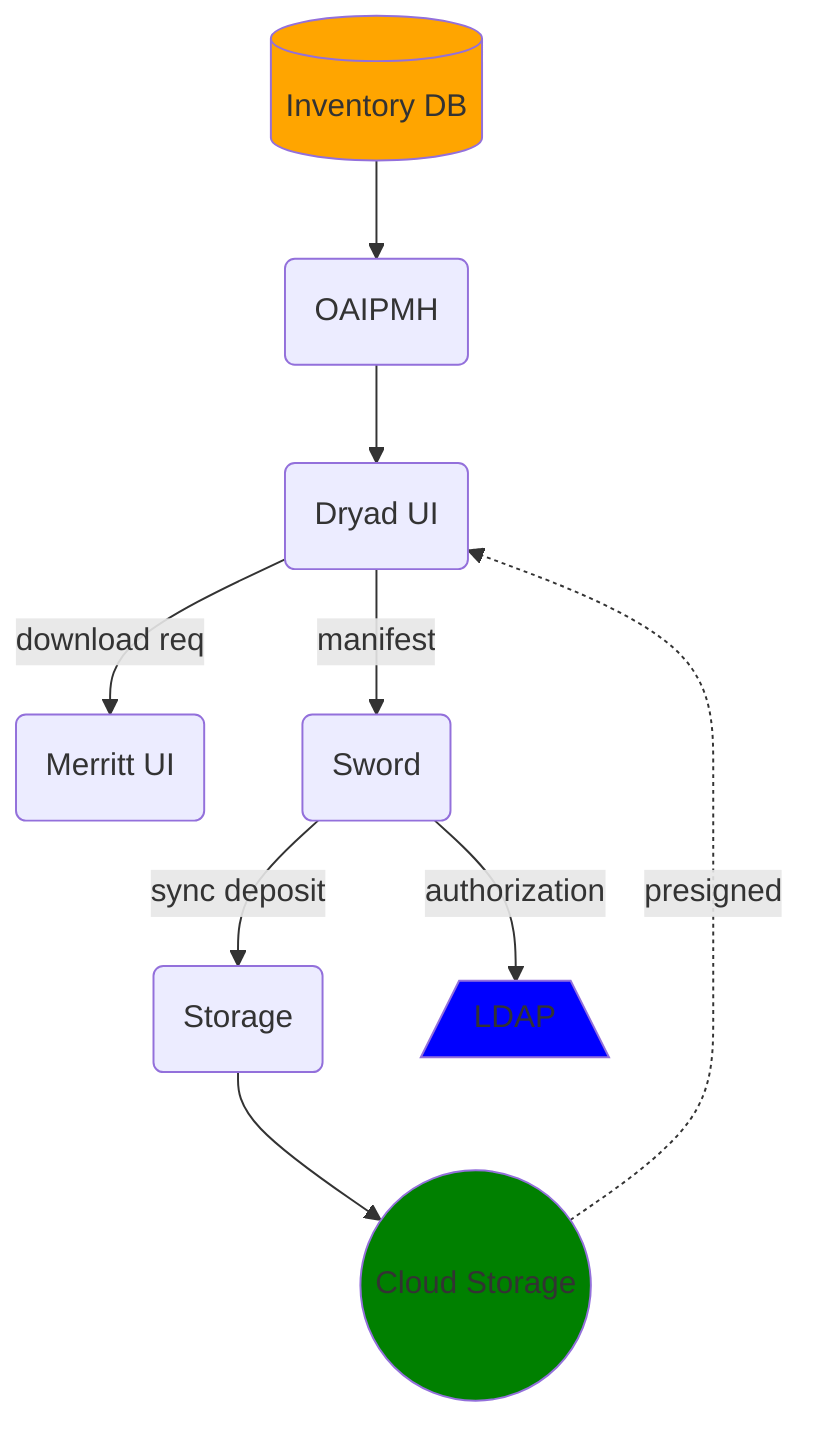 graph TD
  UI(Merritt UI)
  DRYAD(Dryad UI)
  RDS[(Inventory DB)]
  CLOUD(("Cloud Storage"))
  ST(Storage)
  LDAP[/LDAP\]

  DRYAD --> |download req| UI
  DRYAD --> |manifest| SWORD
  SWORD(Sword)
  SWORD --> |sync deposit| ST
  SWORD --> |authorization| LDAP
  RDS --> OAI
  OAI(OAIPMH)
  OAI --> DRYAD
  CLOUD -.-> |presigned| DRYAD
  ST --> CLOUD

  style CLOUD fill:green
  style RDS fill:orange
  style LDAP fill:blue